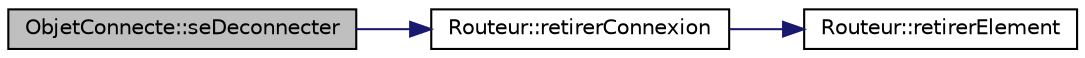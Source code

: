 digraph "ObjetConnecte::seDeconnecter"
{
  bgcolor="transparent";
  edge [fontname="Helvetica",fontsize="10",labelfontname="Helvetica",labelfontsize="10"];
  node [fontname="Helvetica",fontsize="10",shape=record];
  rankdir="LR";
  Node1 [label="ObjetConnecte::seDeconnecter",height=0.2,width=0.4,color="black", fillcolor="grey75", style="filled", fontcolor="black"];
  Node1 -> Node2 [color="midnightblue",fontsize="10",style="solid",fontname="Helvetica"];
  Node2 [label="Routeur::retirerConnexion",height=0.2,width=0.4,color="black",URL="$class_routeur.html#acc8a7d1b7a4d855bab8560d58b33c7e4",tooltip="Retire la connexion au ID donné, ne fait rien si l&#39;id n&#39;est pas co  id l&#39;id à déconnecter. "];
  Node2 -> Node3 [color="midnightblue",fontsize="10",style="solid",fontname="Helvetica"];
  Node3 [label="Routeur::retirerElement",height=0.2,width=0.4,color="black",URL="$class_routeur.html#aac4a5f02c78468c1b4012063e1d62feb",tooltip="Retire l&#39;objetConnecte de la liste  it L&#39;itérateur qui pointe sur l&#39;objetConnecte à retirer it NE DOI..."];
}
